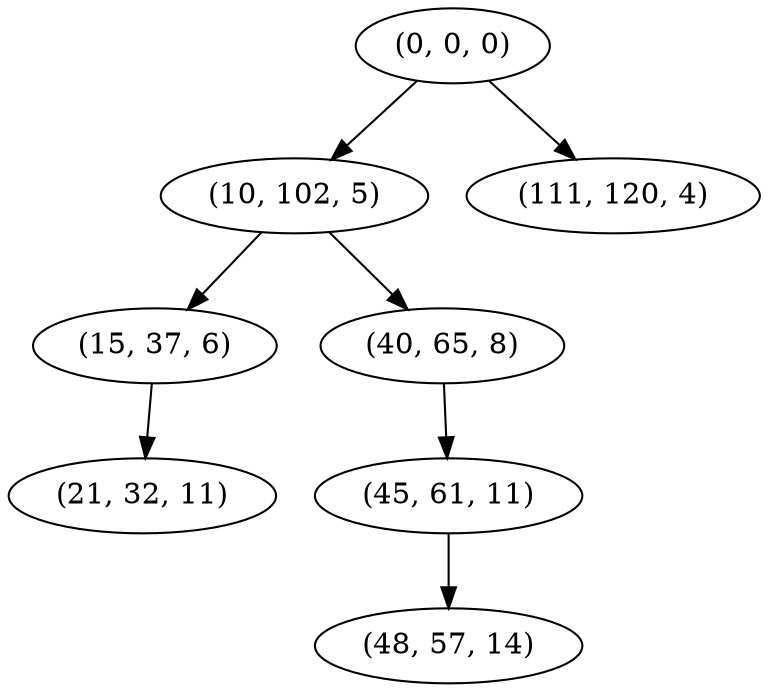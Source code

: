 digraph tree {
    "(0, 0, 0)";
    "(10, 102, 5)";
    "(15, 37, 6)";
    "(21, 32, 11)";
    "(40, 65, 8)";
    "(45, 61, 11)";
    "(48, 57, 14)";
    "(111, 120, 4)";
    "(0, 0, 0)" -> "(10, 102, 5)";
    "(0, 0, 0)" -> "(111, 120, 4)";
    "(10, 102, 5)" -> "(15, 37, 6)";
    "(10, 102, 5)" -> "(40, 65, 8)";
    "(15, 37, 6)" -> "(21, 32, 11)";
    "(40, 65, 8)" -> "(45, 61, 11)";
    "(45, 61, 11)" -> "(48, 57, 14)";
}
